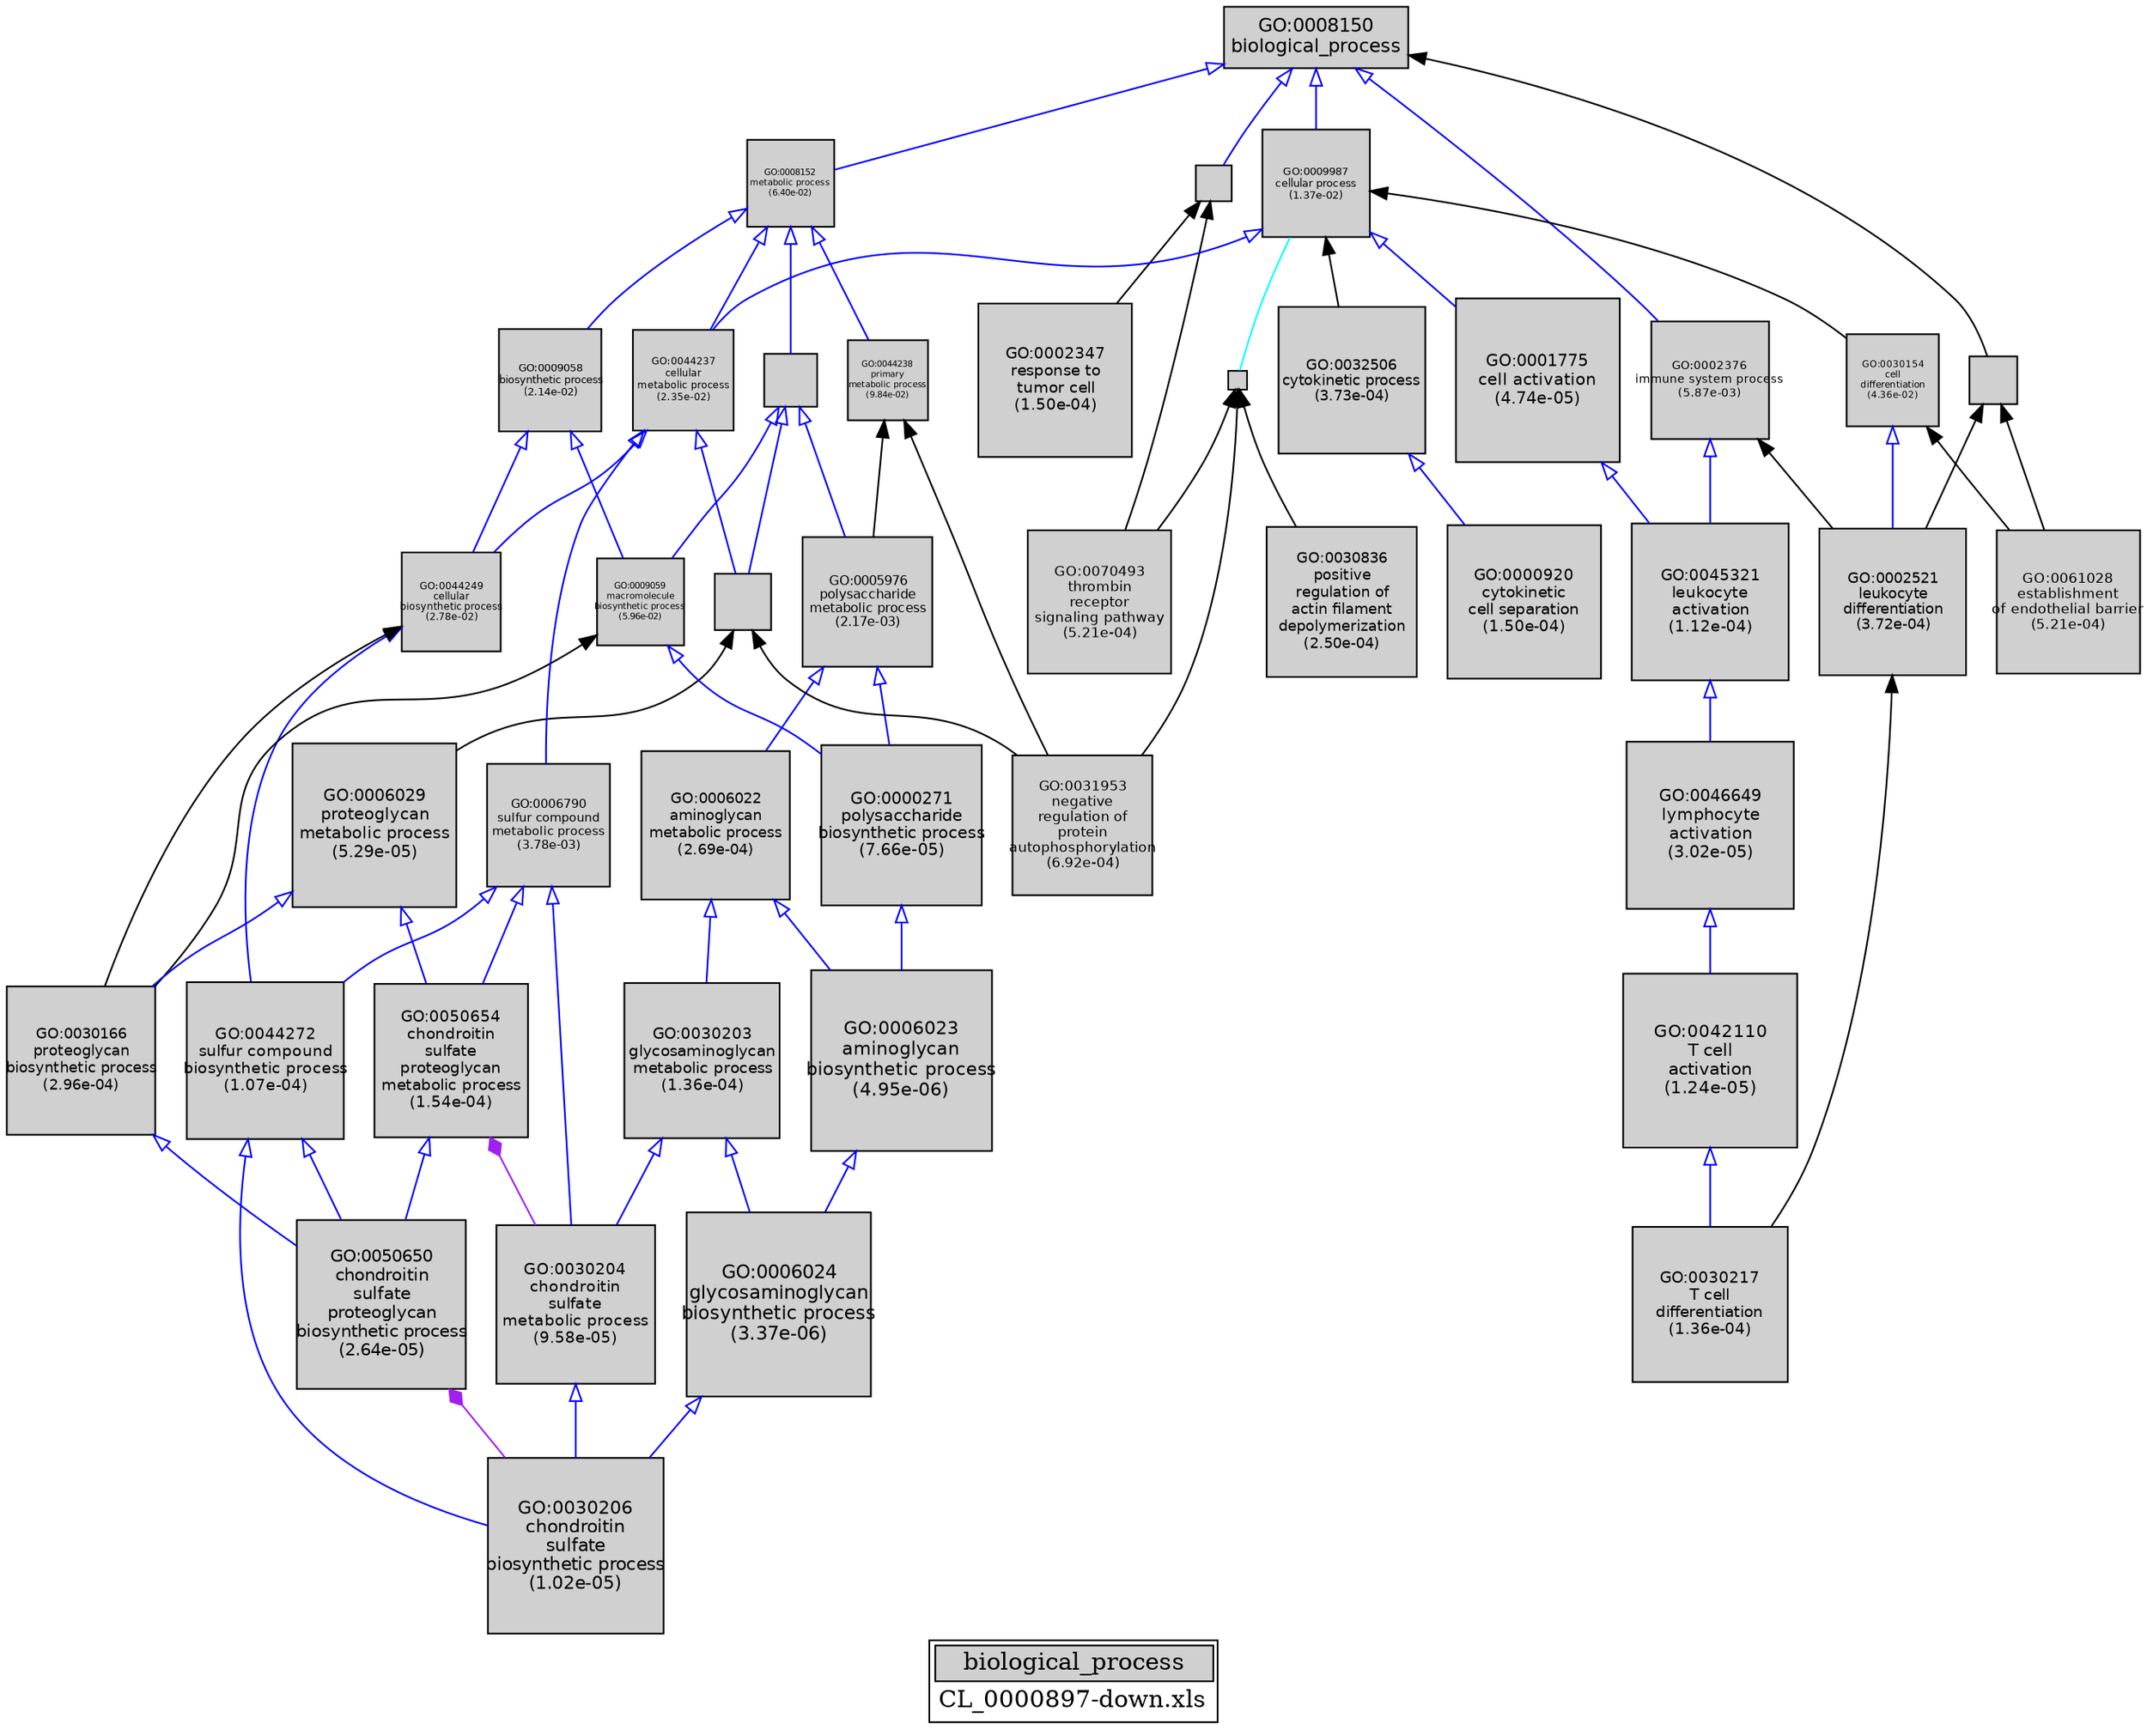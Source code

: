 digraph "biological_process" {
graph [ bgcolor = "#FFFFFF", label = <<TABLE COLOR="black" BGCOLOR="white"><TR><TD COLSPAN="2" BGCOLOR="#D0D0D0"><FONT COLOR="black">biological_process</FONT></TD></TR><TR><TD BORDER="0">CL_0000897-down.xls</TD></TR></TABLE>> ];
node [ fontname = "Helvetica" ];

subgraph "nodes" {

node [ style = "filled", fixedsize = "true", width = 1, shape = "box", fontsize = 9, fillcolor = "#D0D0D0", fontcolor = "black", color = "black" ];

"GO:0030204" [ URL = "#GO:0030204", label = <<TABLE BORDER="0"><TR><TD>GO:0030204<BR/>chondroitin<BR/>sulfate<BR/>metabolic process<BR/>(9.58e-05)</TD></TR></TABLE>>, width = 1.28650703337, shape = "box", fontsize = 9.26285064023, height = 1.28650703337 ];
"GO:0000920" [ URL = "#GO:0000920", label = <<TABLE BORDER="0"><TR><TD>GO:0000920<BR/>cytokinetic<BR/>cell separation<BR/>(1.50e-04)</TD></TR></TABLE>>, width = 1.25503289798, shape = "box", fontsize = 9.03623686548, height = 1.25503289798 ];
"GO:0005976" [ URL = "#GO:0005976", label = <<TABLE BORDER="0"><TR><TD>GO:0005976<BR/>polysaccharide<BR/>metabolic process<BR/>(2.17e-03)</TD></TR></TABLE>>, width = 1.04904333066, shape = "box", fontsize = 7.55311198075, height = 1.04904333066 ];
"GO:0030154" [ URL = "#GO:0030154", label = <<TABLE BORDER="0"><TR><TD>GO:0030154<BR/>cell<BR/>differentiation<BR/>(4.36e-02)</TD></TR></TABLE>>, width = 0.752836086675, shape = "box", fontsize = 5.42041982406, height = 0.752836086675 ];
"GO:0008152" [ URL = "#GO:0008152", label = <<TABLE BORDER="0"><TR><TD>GO:0008152<BR/>metabolic process<BR/>(6.40e-02)</TD></TR></TABLE>>, width = 0.706247359607, shape = "box", fontsize = 5.08498098917, height = 0.706247359607 ];
"GO:0009058" [ URL = "#GO:0009058", label = <<TABLE BORDER="0"><TR><TD>GO:0009058<BR/>biosynthetic process<BR/>(2.14e-02)</TD></TR></TABLE>>, width = 0.832992782641, shape = "box", fontsize = 5.99754803502, height = 0.832992782641 ];
"GO:0050654" [ URL = "#GO:0050654", label = <<TABLE BORDER="0"><TR><TD>GO:0050654<BR/>chondroitin<BR/>sulfate<BR/>proteoglycan<BR/>metabolic process<BR/>(1.54e-04)</TD></TR></TABLE>>, width = 1.25307164741, shape = "box", fontsize = 9.02211586137, height = 1.25307164741 ];
"GO:0044272" [ URL = "#GO:0044272", label = <<TABLE BORDER="0"><TR><TD>GO:0044272<BR/>sulfur compound<BR/>biosynthetic process<BR/>(1.07e-04)</TD></TR></TABLE>>, width = 1.2786420789, shape = "box", fontsize = 9.20622296807, height = 1.2786420789 ];
"GO:0044260" [ URL = "#GO:0044260", label = "", width = 0.454903942772, shape = "box", height = 0.454903942772 ];
"GO:0050650" [ URL = "#GO:0050650", label = <<TABLE BORDER="0"><TR><TD>GO:0050650<BR/>chondroitin<BR/>sulfate<BR/>proteoglycan<BR/>biosynthetic process<BR/>(2.64e-05)</TD></TR></TABLE>>, width = 1.37268168352, shape = "box", fontsize = 9.88330812133, height = 1.37268168352 ];
"GO:0030836" [ URL = "#GO:0030836", label = <<TABLE BORDER="0"><TR><TD>GO:0030836<BR/>positive<BR/>regulation of<BR/>actin filament<BR/>depolymerization<BR/>(2.50e-04)</TD></TR></TABLE>>, width = 1.21855456145, shape = "box", fontsize = 8.77359284244, height = 1.21855456145 ];
"GO:0006024" [ URL = "#GO:0006024", label = <<TABLE BORDER="0"><TR><TD>GO:0006024<BR/>glycosaminoglycan<BR/>biosynthetic process<BR/>(3.37e-06)</TD></TR></TABLE>>, width = 1.5, shape = "box", fontsize = 10.8, height = 1.5 ];
"GO:0006023" [ URL = "#GO:0006023", label = <<TABLE BORDER="0"><TR><TD>GO:0006023<BR/>aminoglycan<BR/>biosynthetic process<BR/>(4.95e-06)</TD></TR></TABLE>>, width = 1.47706438538, shape = "box", fontsize = 10.6348635747, height = 1.47706438538 ];
"GO:0042110" [ URL = "#GO:0042110", label = <<TABLE BORDER="0"><TR><TD>GO:0042110<BR/>T cell<BR/>activation<BR/>(1.24e-05)</TD></TR></TABLE>>, width = 1.42064506137, shape = "box", fontsize = 10.2286444419, height = 1.42064506137 ];
"GO:0030166" [ URL = "#GO:0030166", label = <<TABLE BORDER="0"><TR><TD>GO:0030166<BR/>proteoglycan<BR/>biosynthetic process<BR/>(2.96e-04)</TD></TR></TABLE>>, width = 1.20592018286, shape = "box", fontsize = 8.68262531661, height = 1.20592018286 ];
"GO:0045321" [ URL = "#GO:0045321", label = <<TABLE BORDER="0"><TR><TD>GO:0045321<BR/>leukocyte<BR/>activation<BR/>(1.12e-04)</TD></TR></TABLE>>, width = 1.27537548609, shape = "box", fontsize = 9.18270349983, height = 1.27537548609 ];
"GO:0044249" [ URL = "#GO:0044249", label = <<TABLE BORDER="0"><TR><TD>GO:0044249<BR/>cellular<BR/>biosynthetic process<BR/>(2.78e-02)</TD></TR></TABLE>>, width = 0.804338049837, shape = "box", fontsize = 5.79123395883, height = 0.804338049837 ];
"GO:0044238" [ URL = "#GO:0044238", label = <<TABLE BORDER="0"><TR><TD>GO:0044238<BR/>primary<BR/>metabolic process<BR/>(9.84e-02)</TD></TR></TABLE>>, width = 0.649797807433, shape = "box", fontsize = 5.0, height = 0.649797807433 ];
"GO:0002521" [ URL = "#GO:0002521", label = <<TABLE BORDER="0"><TR><TD>GO:0002521<BR/>leukocyte<BR/>differentiation<BR/>(3.72e-04)</TD></TR></TABLE>>, width = 1.18904312133, shape = "box", fontsize = 8.56111047354, height = 1.18904312133 ];
"GO:0008150" [ URL = "#GO:0008150", label = <<TABLE BORDER="0"><TR><TD>GO:0008150<BR/>biological_process</TD></TR></TABLE>>, width = 1.5, shape = "box", fontsize = 10.8 ];
"GO:0050794" [ URL = "#GO:0050794", label = "", width = 0.150478826512, shape = "box", height = 0.150478826512 ];
"GO:0006022" [ URL = "#GO:0006022", label = <<TABLE BORDER="0"><TR><TD>GO:0006022<BR/>aminoglycan<BR/>metabolic process<BR/>(2.69e-04)</TD></TR></TABLE>>, width = 1.21310897546, shape = "box", fontsize = 8.73438462334, height = 1.21310897546 ];
"GO:0032506" [ URL = "#GO:0032506", label = <<TABLE BORDER="0"><TR><TD>GO:0032506<BR/>cytokinetic process<BR/>(3.73e-04)</TD></TR></TABLE>>, width = 1.18885403996, shape = "box", fontsize = 8.55974908769, height = 1.18885403996 ];
"GO:0048856" [ URL = "#GO:0048856", label = "", width = 0.386312023785, shape = "box", height = 0.386312023785 ];
"GO:0030217" [ URL = "#GO:0030217", label = <<TABLE BORDER="0"><TR><TD>GO:0030217<BR/>T cell<BR/>differentiation<BR/>(1.36e-04)</TD></TR></TABLE>>, width = 1.26223058051, shape = "box", fontsize = 9.08806017965, height = 1.26223058051 ];
"GO:0001775" [ URL = "#GO:0001775", label = <<TABLE BORDER="0"><TR><TD>GO:0001775<BR/>cell activation<BR/>(4.74e-05)</TD></TR></TABLE>>, width = 1.33426847347, shape = "box", fontsize = 9.60673300901, height = 1.33426847347 ];
"GO:0000271" [ URL = "#GO:0000271", label = <<TABLE BORDER="0"><TR><TD>GO:0000271<BR/>polysaccharide<BR/>biosynthetic process<BR/>(7.66e-05)</TD></TR></TABLE>>, width = 1.30184702433, shape = "box", fontsize = 9.3732985752, height = 1.30184702433 ];
"GO:0043170" [ URL = "#GO:0043170", label = "", width = 0.429096669628, shape = "box", height = 0.429096669628 ];
"GO:0006790" [ URL = "#GO:0006790", label = <<TABLE BORDER="0"><TR><TD>GO:0006790<BR/>sulfur compound<BR/>metabolic process<BR/>(3.78e-03)</TD></TR></TABLE>>, width = 1.0007734219, shape = "box", fontsize = 7.2055686377, height = 1.0007734219 ];
"GO:0030206" [ URL = "#GO:0030206", label = <<TABLE BORDER="0"><TR><TD>GO:0030206<BR/>chondroitin<BR/>sulfate<BR/>biosynthetic process<BR/>(1.02e-05)</TD></TR></TABLE>>, width = 1.43299830207, shape = "box", fontsize = 10.3175877749, height = 1.43299830207 ];
"GO:0046649" [ URL = "#GO:0046649", label = <<TABLE BORDER="0"><TR><TD>GO:0046649<BR/>lymphocyte<BR/>activation<BR/>(3.02e-05)</TD></TR></TABLE>>, width = 1.36398835466, shape = "box", fontsize = 9.82071615356, height = 1.36398835466 ];
"GO:0002347" [ URL = "#GO:0002347", label = <<TABLE BORDER="0"><TR><TD>GO:0002347<BR/>response to<BR/>tumor cell<BR/>(1.50e-04)</TD></TR></TABLE>>, width = 1.25503289798, shape = "box", fontsize = 9.03623686548, height = 1.25503289798 ];
"GO:0030203" [ URL = "#GO:0030203", label = <<TABLE BORDER="0"><TR><TD>GO:0030203<BR/>glycosaminoglycan<BR/>metabolic process<BR/>(1.36e-04)</TD></TR></TABLE>>, width = 1.26229400405, shape = "box", fontsize = 9.08851682916, height = 1.26229400405 ];
"GO:0009059" [ URL = "#GO:0009059", label = <<TABLE BORDER="0"><TR><TD>GO:0009059<BR/>macromolecule<BR/>biosynthetic process<BR/>(5.96e-02)</TD></TR></TABLE>>, width = 0.715051668449, shape = "box", fontsize = 5.14837201283, height = 0.715051668449 ];
"GO:0006029" [ URL = "#GO:0006029", label = <<TABLE BORDER="0"><TR><TD>GO:0006029<BR/>proteoglycan<BR/>metabolic process<BR/>(5.29e-05)</TD></TR></TABLE>>, width = 1.32692699164, shape = "box", fontsize = 9.55387433981, height = 1.32692699164 ];
"GO:0002376" [ URL = "#GO:0002376", label = <<TABLE BORDER="0"><TR><TD>GO:0002376<BR/>immune system process<BR/>(5.87e-03)</TD></TR></TABLE>>, width = 0.960954802243, shape = "box", fontsize = 6.91887457615, height = 0.960954802243 ];
"GO:0061028" [ URL = "#GO:0061028", label = <<TABLE BORDER="0"><TR><TD>GO:0061028<BR/>establishment<BR/>of endothelial barrier<BR/>(5.21e-04)</TD></TR></TABLE>>, width = 1.16367442367, shape = "box", fontsize = 8.37845585041, height = 1.16367442367 ];
"GO:0050896" [ URL = "#GO:0050896", label = "", width = 0.288401654663, shape = "box", height = 0.288401654663 ];
"GO:0031953" [ URL = "#GO:0031953", label = <<TABLE BORDER="0"><TR><TD>GO:0031953<BR/>negative<BR/>regulation of<BR/>protein<BR/>autophosphorylation<BR/>(6.92e-04)</TD></TR></TABLE>>, width = 1.14174263089, shape = "box", fontsize = 8.22054694243, height = 1.14174263089 ];
"GO:0070493" [ URL = "#GO:0070493", label = <<TABLE BORDER="0"><TR><TD>GO:0070493<BR/>thrombin<BR/>receptor<BR/>signaling pathway<BR/>(5.21e-04)</TD></TR></TABLE>>, width = 1.16367442367, shape = "box", fontsize = 8.37845585041, height = 1.16367442367 ];
"GO:0044237" [ URL = "#GO:0044237", label = <<TABLE BORDER="0"><TR><TD>GO:0044237<BR/>cellular<BR/>metabolic process<BR/>(2.35e-02)</TD></TR></TABLE>>, width = 0.822495939198, shape = "box", fontsize = 5.92197076223, height = 0.822495939198 ];
"GO:0009987" [ URL = "#GO:0009987", label = <<TABLE BORDER="0"><TR><TD>GO:0009987<BR/>cellular process<BR/>(1.37e-02)</TD></TR></TABLE>>, width = 0.878707478901, shape = "box", fontsize = 6.32669384808, height = 0.878707478901 ];
}
subgraph "edges" {


edge [ dir = "back", weight = 1 ];
subgraph "regulates" {


edge [ color = "cyan", arrowtail = "none" ];
subgraph "positive" {


edge [ color = "green", arrowtail = "vee" ];
}
subgraph "negative" {


edge [ color = "red", arrowtail = "tee" ];
}
"GO:0009987" -> "GO:0050794";
}
subgraph "part_of" {


edge [ color = "purple", arrowtail = "diamond", weight = 2.5 ];
"GO:0050650" -> "GO:0030206";
"GO:0050654" -> "GO:0030204";
}
subgraph "is_a" {


edge [ color = "blue", arrowtail = "empty", weight = 5.0 ];
"GO:0008150" -> "GO:0008152";
"GO:0005976" -> "GO:0006022";
"GO:0042110" -> "GO:0030217";
"GO:0030204" -> "GO:0030206";
"GO:0009058" -> "GO:0044249";
"GO:0000271" -> "GO:0006023";
"GO:0009059" -> "GO:0000271";
"GO:0044272" -> "GO:0050650";
"GO:0043170" -> "GO:0005976";
"GO:0044272" -> "GO:0030206";
"GO:0009987" -> "GO:0001775";
"GO:0030203" -> "GO:0030204";
"GO:0005976" -> "GO:0000271";
"GO:0045321" -> "GO:0046649";
"GO:0030203" -> "GO:0006024";
"GO:0006790" -> "GO:0044272";
"GO:0008152" -> "GO:0009058";
"GO:0006022" -> "GO:0006023";
"GO:0043170" -> "GO:0044260";
"GO:0044237" -> "GO:0044260";
"GO:0008150" -> "GO:0009987";
"GO:0008152" -> "GO:0043170";
"GO:0043170" -> "GO:0009059";
"GO:0009058" -> "GO:0009059";
"GO:0044237" -> "GO:0006790";
"GO:0008152" -> "GO:0044238";
"GO:0008150" -> "GO:0050896";
"GO:0030154" -> "GO:0002521";
"GO:0009987" -> "GO:0044237";
"GO:0046649" -> "GO:0042110";
"GO:0032506" -> "GO:0000920";
"GO:0006790" -> "GO:0030204";
"GO:0030166" -> "GO:0050650";
"GO:0006024" -> "GO:0030206";
"GO:0044249" -> "GO:0044272";
"GO:0006029" -> "GO:0050654";
"GO:0002376" -> "GO:0045321";
"GO:0008150" -> "GO:0002376";
"GO:0050654" -> "GO:0050650";
"GO:0044237" -> "GO:0044249";
"GO:0006029" -> "GO:0030166";
"GO:0006023" -> "GO:0006024";
"GO:0008152" -> "GO:0044237";
"GO:0001775" -> "GO:0045321";
"GO:0006790" -> "GO:0050654";
"GO:0006022" -> "GO:0030203";
}
"GO:0044260" -> "GO:0006029";
"GO:0050794" -> "GO:0070493";
"GO:0008150" -> "GO:0048856";
"GO:0009987" -> "GO:0030154";
"GO:0050794" -> "GO:0031953";
"GO:0048856" -> "GO:0061028";
"GO:0044260" -> "GO:0031953";
"GO:0050896" -> "GO:0002347";
"GO:0009059" -> "GO:0030166";
"GO:0048856" -> "GO:0002521";
"GO:0044249" -> "GO:0030166";
"GO:0002376" -> "GO:0002521";
"GO:0009987" -> "GO:0032506";
"GO:0044238" -> "GO:0005976";
"GO:0050794" -> "GO:0030836";
"GO:0050896" -> "GO:0070493";
"GO:0002521" -> "GO:0030217";
"GO:0030154" -> "GO:0061028";
"GO:0044238" -> "GO:0031953";
}
}
